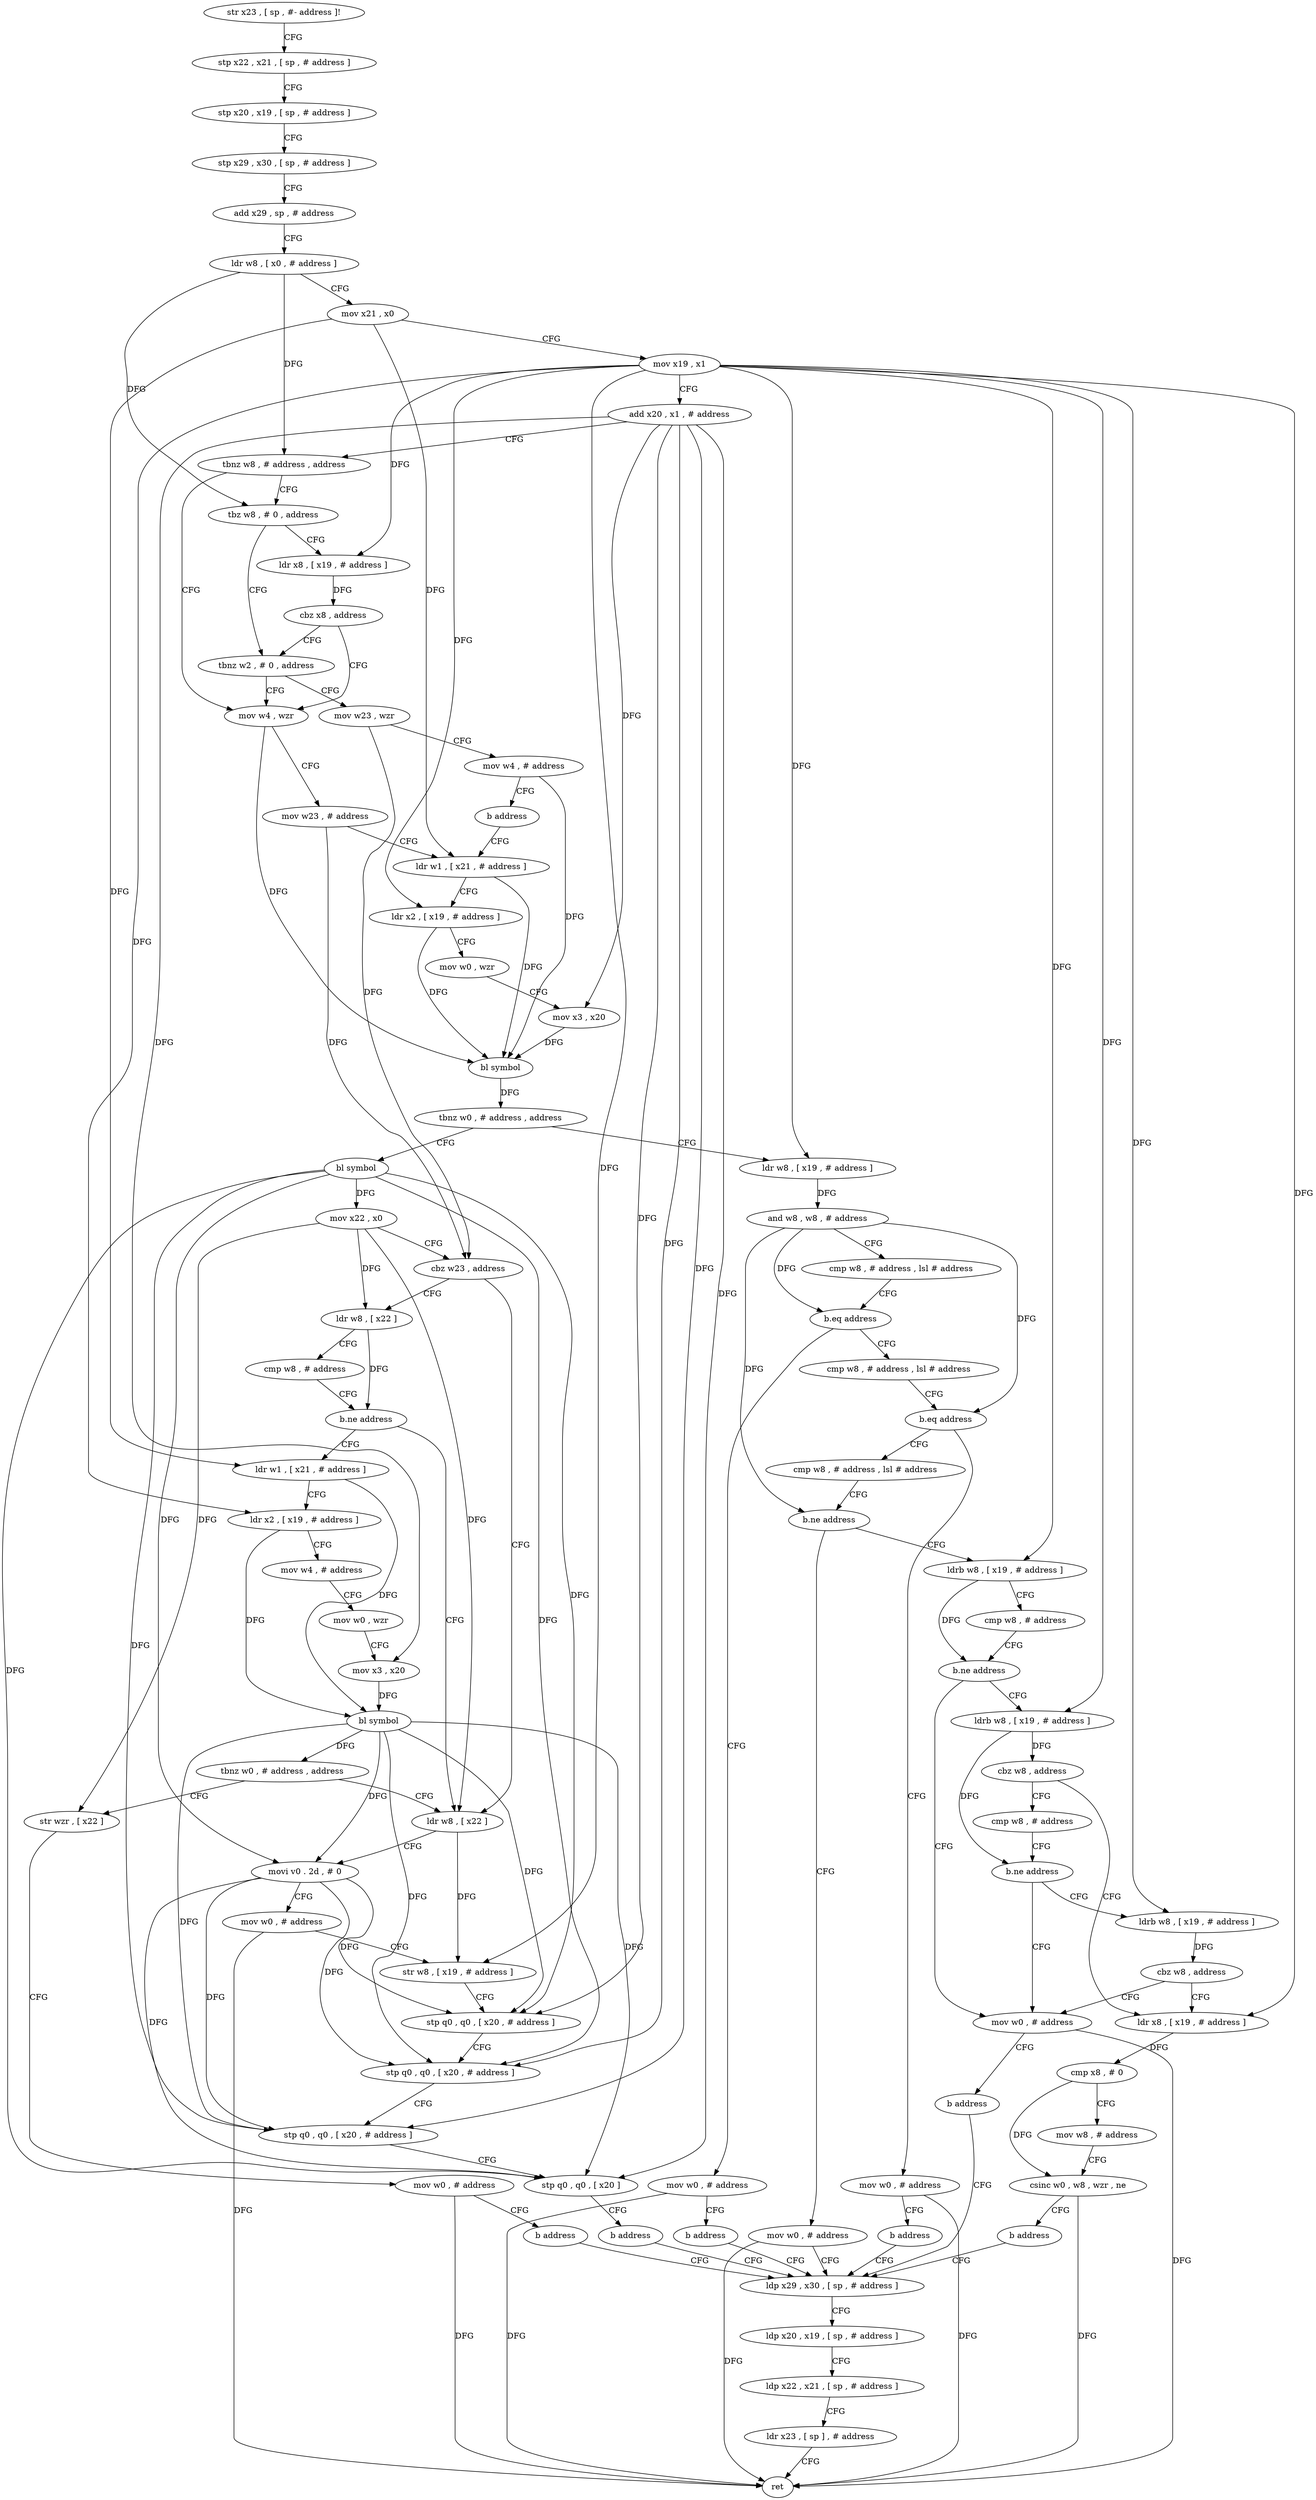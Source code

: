 digraph "func" {
"4209240" [label = "str x23 , [ sp , #- address ]!" ]
"4209244" [label = "stp x22 , x21 , [ sp , # address ]" ]
"4209248" [label = "stp x20 , x19 , [ sp , # address ]" ]
"4209252" [label = "stp x29 , x30 , [ sp , # address ]" ]
"4209256" [label = "add x29 , sp , # address" ]
"4209260" [label = "ldr w8 , [ x0 , # address ]" ]
"4209264" [label = "mov x21 , x0" ]
"4209268" [label = "mov x19 , x1" ]
"4209272" [label = "add x20 , x1 , # address" ]
"4209276" [label = "tbnz w8 , # address , address" ]
"4209308" [label = "mov w4 , wzr" ]
"4209280" [label = "tbz w8 , # 0 , address" ]
"4209312" [label = "mov w23 , # address" ]
"4209316" [label = "ldr w1 , [ x21 , # address ]" ]
"4209292" [label = "tbnz w2 , # 0 , address" ]
"4209284" [label = "ldr x8 , [ x19 , # address ]" ]
"4209416" [label = "bl symbol" ]
"4209420" [label = "mov x22 , x0" ]
"4209424" [label = "cbz w23 , address" ]
"4209480" [label = "ldr w8 , [ x22 ]" ]
"4209428" [label = "ldr w8 , [ x22 ]" ]
"4209340" [label = "ldr w8 , [ x19 , # address ]" ]
"4209344" [label = "and w8 , w8 , # address" ]
"4209348" [label = "cmp w8 , # address , lsl # address" ]
"4209352" [label = "b.eq address" ]
"4209516" [label = "mov w0 , # address" ]
"4209356" [label = "cmp w8 , # address , lsl # address" ]
"4209296" [label = "mov w23 , wzr" ]
"4209288" [label = "cbz x8 , address" ]
"4209484" [label = "movi v0 . 2d , # 0" ]
"4209488" [label = "mov w0 , # address" ]
"4209492" [label = "str w8 , [ x19 , # address ]" ]
"4209496" [label = "stp q0 , q0 , [ x20 , # address ]" ]
"4209500" [label = "stp q0 , q0 , [ x20 , # address ]" ]
"4209504" [label = "stp q0 , q0 , [ x20 , # address ]" ]
"4209508" [label = "stp q0 , q0 , [ x20 ]" ]
"4209512" [label = "b address" ]
"4209536" [label = "ldp x29 , x30 , [ sp , # address ]" ]
"4209432" [label = "cmp w8 , # address" ]
"4209436" [label = "b.ne address" ]
"4209440" [label = "ldr w1 , [ x21 , # address ]" ]
"4209520" [label = "b address" ]
"4209360" [label = "b.eq address" ]
"4209524" [label = "mov w0 , # address" ]
"4209364" [label = "cmp w8 , # address , lsl # address" ]
"4209300" [label = "mov w4 , # address" ]
"4209304" [label = "b address" ]
"4209540" [label = "ldp x20 , x19 , [ sp , # address ]" ]
"4209544" [label = "ldp x22 , x21 , [ sp , # address ]" ]
"4209548" [label = "ldr x23 , [ sp ] , # address" ]
"4209552" [label = "ret" ]
"4209444" [label = "ldr x2 , [ x19 , # address ]" ]
"4209448" [label = "mov w4 , # address" ]
"4209452" [label = "mov w0 , wzr" ]
"4209456" [label = "mov x3 , x20" ]
"4209460" [label = "bl symbol" ]
"4209464" [label = "tbnz w0 , # address , address" ]
"4209468" [label = "str wzr , [ x22 ]" ]
"4209528" [label = "b address" ]
"4209368" [label = "b.ne address" ]
"4209532" [label = "mov w0 , # address" ]
"4209372" [label = "ldrb w8 , [ x19 , # address ]" ]
"4209320" [label = "ldr x2 , [ x19 , # address ]" ]
"4209324" [label = "mov w0 , wzr" ]
"4209328" [label = "mov x3 , x20" ]
"4209332" [label = "bl symbol" ]
"4209336" [label = "tbnz w0 , # address , address" ]
"4209472" [label = "mov w0 , # address" ]
"4209476" [label = "b address" ]
"4209376" [label = "cmp w8 , # address" ]
"4209380" [label = "b.ne address" ]
"4209408" [label = "mov w0 , # address" ]
"4209384" [label = "ldrb w8 , [ x19 , # address ]" ]
"4209412" [label = "b address" ]
"4209388" [label = "cbz w8 , address" ]
"4209556" [label = "ldr x8 , [ x19 , # address ]" ]
"4209392" [label = "cmp w8 , # address" ]
"4209560" [label = "cmp x8 , # 0" ]
"4209564" [label = "mov w8 , # address" ]
"4209568" [label = "csinc w0 , w8 , wzr , ne" ]
"4209572" [label = "b address" ]
"4209396" [label = "b.ne address" ]
"4209400" [label = "ldrb w8 , [ x19 , # address ]" ]
"4209404" [label = "cbz w8 , address" ]
"4209240" -> "4209244" [ label = "CFG" ]
"4209244" -> "4209248" [ label = "CFG" ]
"4209248" -> "4209252" [ label = "CFG" ]
"4209252" -> "4209256" [ label = "CFG" ]
"4209256" -> "4209260" [ label = "CFG" ]
"4209260" -> "4209264" [ label = "CFG" ]
"4209260" -> "4209276" [ label = "DFG" ]
"4209260" -> "4209280" [ label = "DFG" ]
"4209264" -> "4209268" [ label = "CFG" ]
"4209264" -> "4209316" [ label = "DFG" ]
"4209264" -> "4209440" [ label = "DFG" ]
"4209268" -> "4209272" [ label = "CFG" ]
"4209268" -> "4209320" [ label = "DFG" ]
"4209268" -> "4209284" [ label = "DFG" ]
"4209268" -> "4209340" [ label = "DFG" ]
"4209268" -> "4209492" [ label = "DFG" ]
"4209268" -> "4209444" [ label = "DFG" ]
"4209268" -> "4209372" [ label = "DFG" ]
"4209268" -> "4209384" [ label = "DFG" ]
"4209268" -> "4209556" [ label = "DFG" ]
"4209268" -> "4209400" [ label = "DFG" ]
"4209272" -> "4209276" [ label = "CFG" ]
"4209272" -> "4209328" [ label = "DFG" ]
"4209272" -> "4209496" [ label = "DFG" ]
"4209272" -> "4209500" [ label = "DFG" ]
"4209272" -> "4209504" [ label = "DFG" ]
"4209272" -> "4209508" [ label = "DFG" ]
"4209272" -> "4209456" [ label = "DFG" ]
"4209276" -> "4209308" [ label = "CFG" ]
"4209276" -> "4209280" [ label = "CFG" ]
"4209308" -> "4209312" [ label = "CFG" ]
"4209308" -> "4209332" [ label = "DFG" ]
"4209280" -> "4209292" [ label = "CFG" ]
"4209280" -> "4209284" [ label = "CFG" ]
"4209312" -> "4209316" [ label = "CFG" ]
"4209312" -> "4209424" [ label = "DFG" ]
"4209316" -> "4209320" [ label = "CFG" ]
"4209316" -> "4209332" [ label = "DFG" ]
"4209292" -> "4209308" [ label = "CFG" ]
"4209292" -> "4209296" [ label = "CFG" ]
"4209284" -> "4209288" [ label = "DFG" ]
"4209416" -> "4209420" [ label = "DFG" ]
"4209416" -> "4209484" [ label = "DFG" ]
"4209416" -> "4209496" [ label = "DFG" ]
"4209416" -> "4209500" [ label = "DFG" ]
"4209416" -> "4209504" [ label = "DFG" ]
"4209416" -> "4209508" [ label = "DFG" ]
"4209420" -> "4209424" [ label = "CFG" ]
"4209420" -> "4209480" [ label = "DFG" ]
"4209420" -> "4209428" [ label = "DFG" ]
"4209420" -> "4209468" [ label = "DFG" ]
"4209424" -> "4209480" [ label = "CFG" ]
"4209424" -> "4209428" [ label = "CFG" ]
"4209480" -> "4209484" [ label = "CFG" ]
"4209480" -> "4209492" [ label = "DFG" ]
"4209428" -> "4209432" [ label = "CFG" ]
"4209428" -> "4209436" [ label = "DFG" ]
"4209340" -> "4209344" [ label = "DFG" ]
"4209344" -> "4209348" [ label = "CFG" ]
"4209344" -> "4209352" [ label = "DFG" ]
"4209344" -> "4209360" [ label = "DFG" ]
"4209344" -> "4209368" [ label = "DFG" ]
"4209348" -> "4209352" [ label = "CFG" ]
"4209352" -> "4209516" [ label = "CFG" ]
"4209352" -> "4209356" [ label = "CFG" ]
"4209516" -> "4209520" [ label = "CFG" ]
"4209516" -> "4209552" [ label = "DFG" ]
"4209356" -> "4209360" [ label = "CFG" ]
"4209296" -> "4209300" [ label = "CFG" ]
"4209296" -> "4209424" [ label = "DFG" ]
"4209288" -> "4209308" [ label = "CFG" ]
"4209288" -> "4209292" [ label = "CFG" ]
"4209484" -> "4209488" [ label = "CFG" ]
"4209484" -> "4209496" [ label = "DFG" ]
"4209484" -> "4209500" [ label = "DFG" ]
"4209484" -> "4209504" [ label = "DFG" ]
"4209484" -> "4209508" [ label = "DFG" ]
"4209488" -> "4209492" [ label = "CFG" ]
"4209488" -> "4209552" [ label = "DFG" ]
"4209492" -> "4209496" [ label = "CFG" ]
"4209496" -> "4209500" [ label = "CFG" ]
"4209500" -> "4209504" [ label = "CFG" ]
"4209504" -> "4209508" [ label = "CFG" ]
"4209508" -> "4209512" [ label = "CFG" ]
"4209512" -> "4209536" [ label = "CFG" ]
"4209536" -> "4209540" [ label = "CFG" ]
"4209432" -> "4209436" [ label = "CFG" ]
"4209436" -> "4209480" [ label = "CFG" ]
"4209436" -> "4209440" [ label = "CFG" ]
"4209440" -> "4209444" [ label = "CFG" ]
"4209440" -> "4209460" [ label = "DFG" ]
"4209520" -> "4209536" [ label = "CFG" ]
"4209360" -> "4209524" [ label = "CFG" ]
"4209360" -> "4209364" [ label = "CFG" ]
"4209524" -> "4209528" [ label = "CFG" ]
"4209524" -> "4209552" [ label = "DFG" ]
"4209364" -> "4209368" [ label = "CFG" ]
"4209300" -> "4209304" [ label = "CFG" ]
"4209300" -> "4209332" [ label = "DFG" ]
"4209304" -> "4209316" [ label = "CFG" ]
"4209540" -> "4209544" [ label = "CFG" ]
"4209544" -> "4209548" [ label = "CFG" ]
"4209548" -> "4209552" [ label = "CFG" ]
"4209444" -> "4209448" [ label = "CFG" ]
"4209444" -> "4209460" [ label = "DFG" ]
"4209448" -> "4209452" [ label = "CFG" ]
"4209452" -> "4209456" [ label = "CFG" ]
"4209456" -> "4209460" [ label = "DFG" ]
"4209460" -> "4209464" [ label = "DFG" ]
"4209460" -> "4209484" [ label = "DFG" ]
"4209460" -> "4209496" [ label = "DFG" ]
"4209460" -> "4209500" [ label = "DFG" ]
"4209460" -> "4209504" [ label = "DFG" ]
"4209460" -> "4209508" [ label = "DFG" ]
"4209464" -> "4209480" [ label = "CFG" ]
"4209464" -> "4209468" [ label = "CFG" ]
"4209468" -> "4209472" [ label = "CFG" ]
"4209528" -> "4209536" [ label = "CFG" ]
"4209368" -> "4209532" [ label = "CFG" ]
"4209368" -> "4209372" [ label = "CFG" ]
"4209532" -> "4209536" [ label = "CFG" ]
"4209532" -> "4209552" [ label = "DFG" ]
"4209372" -> "4209376" [ label = "CFG" ]
"4209372" -> "4209380" [ label = "DFG" ]
"4209320" -> "4209324" [ label = "CFG" ]
"4209320" -> "4209332" [ label = "DFG" ]
"4209324" -> "4209328" [ label = "CFG" ]
"4209328" -> "4209332" [ label = "DFG" ]
"4209332" -> "4209336" [ label = "DFG" ]
"4209336" -> "4209416" [ label = "CFG" ]
"4209336" -> "4209340" [ label = "CFG" ]
"4209472" -> "4209476" [ label = "CFG" ]
"4209472" -> "4209552" [ label = "DFG" ]
"4209476" -> "4209536" [ label = "CFG" ]
"4209376" -> "4209380" [ label = "CFG" ]
"4209380" -> "4209408" [ label = "CFG" ]
"4209380" -> "4209384" [ label = "CFG" ]
"4209408" -> "4209412" [ label = "CFG" ]
"4209408" -> "4209552" [ label = "DFG" ]
"4209384" -> "4209388" [ label = "DFG" ]
"4209384" -> "4209396" [ label = "DFG" ]
"4209412" -> "4209536" [ label = "CFG" ]
"4209388" -> "4209556" [ label = "CFG" ]
"4209388" -> "4209392" [ label = "CFG" ]
"4209556" -> "4209560" [ label = "DFG" ]
"4209392" -> "4209396" [ label = "CFG" ]
"4209560" -> "4209564" [ label = "CFG" ]
"4209560" -> "4209568" [ label = "DFG" ]
"4209564" -> "4209568" [ label = "CFG" ]
"4209568" -> "4209572" [ label = "CFG" ]
"4209568" -> "4209552" [ label = "DFG" ]
"4209572" -> "4209536" [ label = "CFG" ]
"4209396" -> "4209408" [ label = "CFG" ]
"4209396" -> "4209400" [ label = "CFG" ]
"4209400" -> "4209404" [ label = "DFG" ]
"4209404" -> "4209556" [ label = "CFG" ]
"4209404" -> "4209408" [ label = "CFG" ]
}
